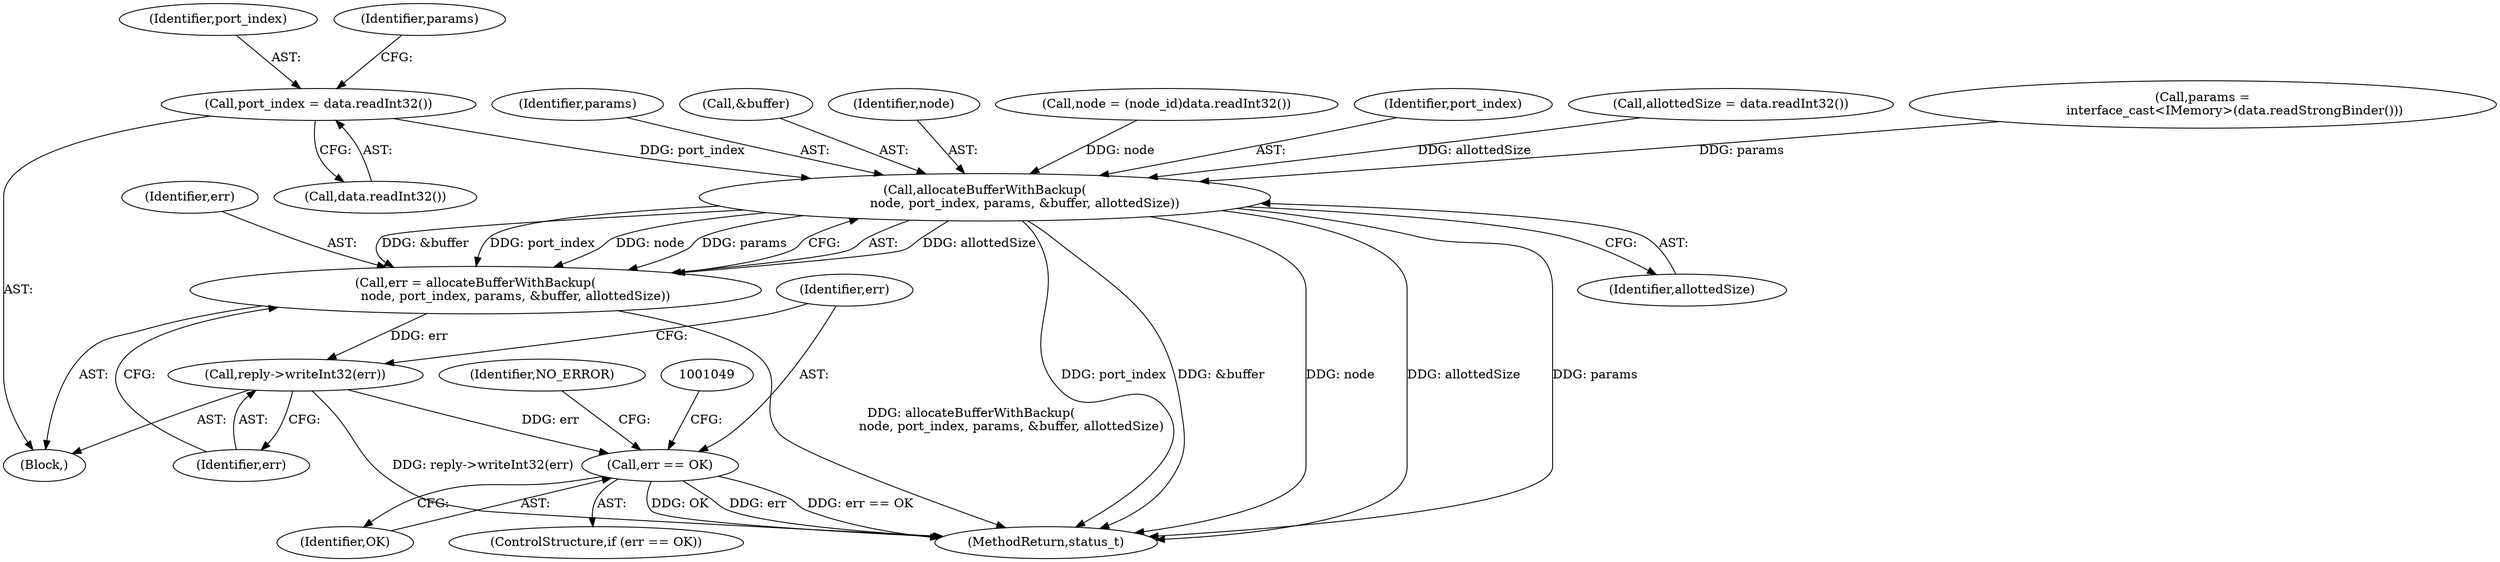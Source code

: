 digraph "0_Android_8d87321b704cb3f88e8cae668937d001fd63d5e3@API" {
"1001014" [label="(Call,port_index = data.readInt32())"];
"1001033" [label="(Call,allocateBufferWithBackup(\n                    node, port_index, params, &buffer, allottedSize))"];
"1001031" [label="(Call,err = allocateBufferWithBackup(\n                    node, port_index, params, &buffer, allottedSize))"];
"1001040" [label="(Call,reply->writeInt32(err))"];
"1001043" [label="(Call,err == OK)"];
"1001207" [label="(MethodReturn,status_t)"];
"1001014" [label="(Call,port_index = data.readInt32())"];
"1001002" [label="(Block,)"];
"1001015" [label="(Identifier,port_index)"];
"1001041" [label="(Identifier,err)"];
"1001039" [label="(Identifier,allottedSize)"];
"1001042" [label="(ControlStructure,if (err == OK))"];
"1001033" [label="(Call,allocateBufferWithBackup(\n                    node, port_index, params, &buffer, allottedSize))"];
"1001044" [label="(Identifier,err)"];
"1001018" [label="(Call,params =\n                interface_cast<IMemory>(data.readStrongBinder()))"];
"1001036" [label="(Identifier,params)"];
"1001040" [label="(Call,reply->writeInt32(err))"];
"1001037" [label="(Call,&buffer)"];
"1001045" [label="(Identifier,OK)"];
"1001016" [label="(Call,data.readInt32())"];
"1001034" [label="(Identifier,node)"];
"1001008" [label="(Call,node = (node_id)data.readInt32())"];
"1001032" [label="(Identifier,err)"];
"1001019" [label="(Identifier,params)"];
"1001043" [label="(Call,err == OK)"];
"1001031" [label="(Call,err = allocateBufferWithBackup(\n                    node, port_index, params, &buffer, allottedSize))"];
"1001035" [label="(Identifier,port_index)"];
"1001052" [label="(Identifier,NO_ERROR)"];
"1001026" [label="(Call,allottedSize = data.readInt32())"];
"1001014" -> "1001002"  [label="AST: "];
"1001014" -> "1001016"  [label="CFG: "];
"1001015" -> "1001014"  [label="AST: "];
"1001016" -> "1001014"  [label="AST: "];
"1001019" -> "1001014"  [label="CFG: "];
"1001014" -> "1001033"  [label="DDG: port_index"];
"1001033" -> "1001031"  [label="AST: "];
"1001033" -> "1001039"  [label="CFG: "];
"1001034" -> "1001033"  [label="AST: "];
"1001035" -> "1001033"  [label="AST: "];
"1001036" -> "1001033"  [label="AST: "];
"1001037" -> "1001033"  [label="AST: "];
"1001039" -> "1001033"  [label="AST: "];
"1001031" -> "1001033"  [label="CFG: "];
"1001033" -> "1001207"  [label="DDG: params"];
"1001033" -> "1001207"  [label="DDG: port_index"];
"1001033" -> "1001207"  [label="DDG: &buffer"];
"1001033" -> "1001207"  [label="DDG: node"];
"1001033" -> "1001207"  [label="DDG: allottedSize"];
"1001033" -> "1001031"  [label="DDG: allottedSize"];
"1001033" -> "1001031"  [label="DDG: &buffer"];
"1001033" -> "1001031"  [label="DDG: port_index"];
"1001033" -> "1001031"  [label="DDG: node"];
"1001033" -> "1001031"  [label="DDG: params"];
"1001008" -> "1001033"  [label="DDG: node"];
"1001018" -> "1001033"  [label="DDG: params"];
"1001026" -> "1001033"  [label="DDG: allottedSize"];
"1001031" -> "1001002"  [label="AST: "];
"1001032" -> "1001031"  [label="AST: "];
"1001041" -> "1001031"  [label="CFG: "];
"1001031" -> "1001207"  [label="DDG: allocateBufferWithBackup(\n                    node, port_index, params, &buffer, allottedSize)"];
"1001031" -> "1001040"  [label="DDG: err"];
"1001040" -> "1001002"  [label="AST: "];
"1001040" -> "1001041"  [label="CFG: "];
"1001041" -> "1001040"  [label="AST: "];
"1001044" -> "1001040"  [label="CFG: "];
"1001040" -> "1001207"  [label="DDG: reply->writeInt32(err)"];
"1001040" -> "1001043"  [label="DDG: err"];
"1001043" -> "1001042"  [label="AST: "];
"1001043" -> "1001045"  [label="CFG: "];
"1001044" -> "1001043"  [label="AST: "];
"1001045" -> "1001043"  [label="AST: "];
"1001049" -> "1001043"  [label="CFG: "];
"1001052" -> "1001043"  [label="CFG: "];
"1001043" -> "1001207"  [label="DDG: OK"];
"1001043" -> "1001207"  [label="DDG: err"];
"1001043" -> "1001207"  [label="DDG: err == OK"];
}
